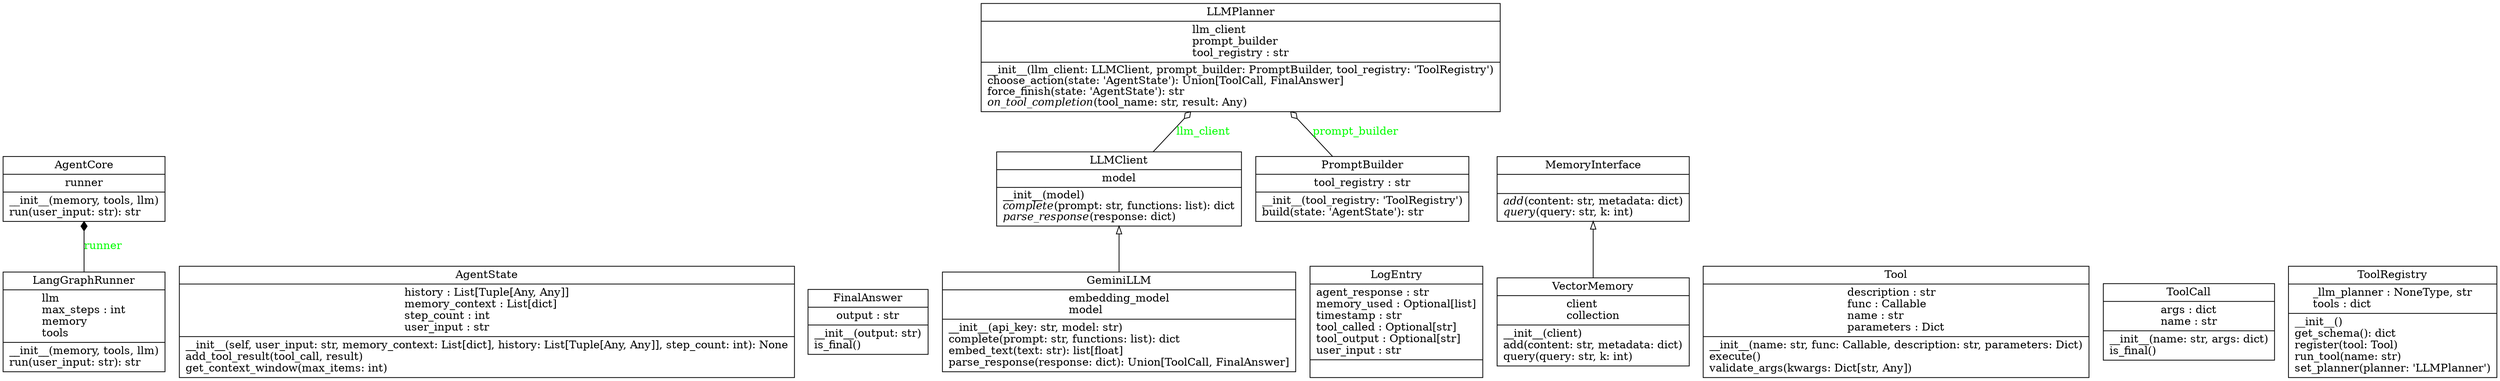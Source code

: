 digraph "classes" {
rankdir=BT
charset="utf-8"
"agent_core.core.AgentCore" [color="black", fontcolor="black", label=<{AgentCore|runner<br ALIGN="LEFT"/>|__init__(memory, tools, llm)<br ALIGN="LEFT"/>run(user_input: str): str<br ALIGN="LEFT"/>}>, shape="record", style="solid"];
"agent_core.types.state.AgentState" [color="black", fontcolor="black", label=<{AgentState|history : List[Tuple[Any, Any]]<br ALIGN="LEFT"/>memory_context : List[dict]<br ALIGN="LEFT"/>step_count : int<br ALIGN="LEFT"/>user_input : str<br ALIGN="LEFT"/>|__init__(self, user_input: str, memory_context: List[dict], history: List[Tuple[Any, Any]], step_count: int): None<br ALIGN="LEFT"/>add_tool_result(tool_call, result)<br ALIGN="LEFT"/>get_context_window(max_items: int)<br ALIGN="LEFT"/>}>, shape="record", style="solid"];
"agent_core.types.messages.FinalAnswer" [color="black", fontcolor="black", label=<{FinalAnswer|output : str<br ALIGN="LEFT"/>|__init__(output: str)<br ALIGN="LEFT"/>is_final()<br ALIGN="LEFT"/>}>, shape="record", style="solid"];
"agent_core.llm.gemini.GeminiLLM" [color="black", fontcolor="black", label=<{GeminiLLM|embedding_model<br ALIGN="LEFT"/>model<br ALIGN="LEFT"/>|__init__(api_key: str, model: str)<br ALIGN="LEFT"/>complete(prompt: str, functions: list): dict<br ALIGN="LEFT"/>embed_text(text: str): list[float]<br ALIGN="LEFT"/>parse_response(response: dict): Union[ToolCall, FinalAnswer]<br ALIGN="LEFT"/>}>, shape="record", style="solid"];
"agent_core.llm.llm_client.LLMClient" [color="black", fontcolor="black", label=<{LLMClient|model<br ALIGN="LEFT"/>|__init__(model)<br ALIGN="LEFT"/><I>complete</I>(prompt: str, functions: list): dict<br ALIGN="LEFT"/><I>parse_response</I>(response: dict)<br ALIGN="LEFT"/>}>, shape="record", style="solid"];
"agent_core.llm.planner.LLMPlanner" [color="black", fontcolor="black", label=<{LLMPlanner|llm_client<br ALIGN="LEFT"/>prompt_builder<br ALIGN="LEFT"/>tool_registry : str<br ALIGN="LEFT"/>|__init__(llm_client: LLMClient, prompt_builder: PromptBuilder, tool_registry: 'ToolRegistry')<br ALIGN="LEFT"/>choose_action(state: 'AgentState'): Union[ToolCall, FinalAnswer]<br ALIGN="LEFT"/>force_finish(state: 'AgentState'): str<br ALIGN="LEFT"/><I>on_tool_completion</I>(tool_name: str, result: Any)<br ALIGN="LEFT"/>}>, shape="record", style="solid"];
"agent_core.graph_runner.LangGraphRunner" [color="black", fontcolor="black", label=<{LangGraphRunner|llm<br ALIGN="LEFT"/>max_steps : int<br ALIGN="LEFT"/>memory<br ALIGN="LEFT"/>tools<br ALIGN="LEFT"/>|__init__(memory, tools, llm)<br ALIGN="LEFT"/>run(user_input: str): str<br ALIGN="LEFT"/>}>, shape="record", style="solid"];
"agent_core.logs.models.LogEntry" [color="black", fontcolor="black", label=<{LogEntry|agent_response : str<br ALIGN="LEFT"/>memory_used : Optional[list]<br ALIGN="LEFT"/>timestamp : str<br ALIGN="LEFT"/>tool_called : Optional[str]<br ALIGN="LEFT"/>tool_output : Optional[str]<br ALIGN="LEFT"/>user_input : str<br ALIGN="LEFT"/>|}>, shape="record", style="solid"];
"agent_core.memory.interface.MemoryInterface" [color="black", fontcolor="black", label=<{MemoryInterface|<br ALIGN="LEFT"/>|<I>add</I>(content: str, metadata: dict)<br ALIGN="LEFT"/><I>query</I>(query: str, k: int)<br ALIGN="LEFT"/>}>, shape="record", style="solid"];
"agent_core.llm.prompt_builder.PromptBuilder" [color="black", fontcolor="black", label=<{PromptBuilder|tool_registry : str<br ALIGN="LEFT"/>|__init__(tool_registry: 'ToolRegistry')<br ALIGN="LEFT"/>build(state: 'AgentState'): str<br ALIGN="LEFT"/>}>, shape="record", style="solid"];
"agent_core.tools.base.Tool" [color="black", fontcolor="black", label=<{Tool|description : str<br ALIGN="LEFT"/>func : Callable<br ALIGN="LEFT"/>name : str<br ALIGN="LEFT"/>parameters : Dict<br ALIGN="LEFT"/>|__init__(name: str, func: Callable, description: str, parameters: Dict)<br ALIGN="LEFT"/>execute()<br ALIGN="LEFT"/>validate_args(kwargs: Dict[str, Any])<br ALIGN="LEFT"/>}>, shape="record", style="solid"];
"agent_core.types.messages.ToolCall" [color="black", fontcolor="black", label=<{ToolCall|args : dict<br ALIGN="LEFT"/>name : str<br ALIGN="LEFT"/>|__init__(name: str, args: dict)<br ALIGN="LEFT"/>is_final()<br ALIGN="LEFT"/>}>, shape="record", style="solid"];
"agent_core.tools.base.ToolRegistry" [color="black", fontcolor="black", label=<{ToolRegistry|_llm_planner : NoneType, str<br ALIGN="LEFT"/>tools : dict<br ALIGN="LEFT"/>|__init__()<br ALIGN="LEFT"/>get_schema(): dict<br ALIGN="LEFT"/>register(tool: Tool)<br ALIGN="LEFT"/>run_tool(name: str)<br ALIGN="LEFT"/>set_planner(planner: 'LLMPlanner')<br ALIGN="LEFT"/>}>, shape="record", style="solid"];
"agent_core.memory.vector_memory.VectorMemory" [color="black", fontcolor="black", label=<{VectorMemory|client<br ALIGN="LEFT"/>collection<br ALIGN="LEFT"/>|__init__(client)<br ALIGN="LEFT"/>add(content: str, metadata: dict)<br ALIGN="LEFT"/>query(query: str, k: int)<br ALIGN="LEFT"/>}>, shape="record", style="solid"];
"agent_core.llm.gemini.GeminiLLM" -> "agent_core.llm.llm_client.LLMClient" [arrowhead="empty", arrowtail="none"];
"agent_core.memory.vector_memory.VectorMemory" -> "agent_core.memory.interface.MemoryInterface" [arrowhead="empty", arrowtail="none"];
"agent_core.graph_runner.LangGraphRunner" -> "agent_core.core.AgentCore" [arrowhead="diamond", arrowtail="none", fontcolor="green", label="runner", style="solid"];
"agent_core.llm.llm_client.LLMClient" -> "agent_core.llm.planner.LLMPlanner" [arrowhead="odiamond", arrowtail="none", fontcolor="green", label="llm_client", style="solid"];
"agent_core.llm.prompt_builder.PromptBuilder" -> "agent_core.llm.planner.LLMPlanner" [arrowhead="odiamond", arrowtail="none", fontcolor="green", label="prompt_builder", style="solid"];
}
